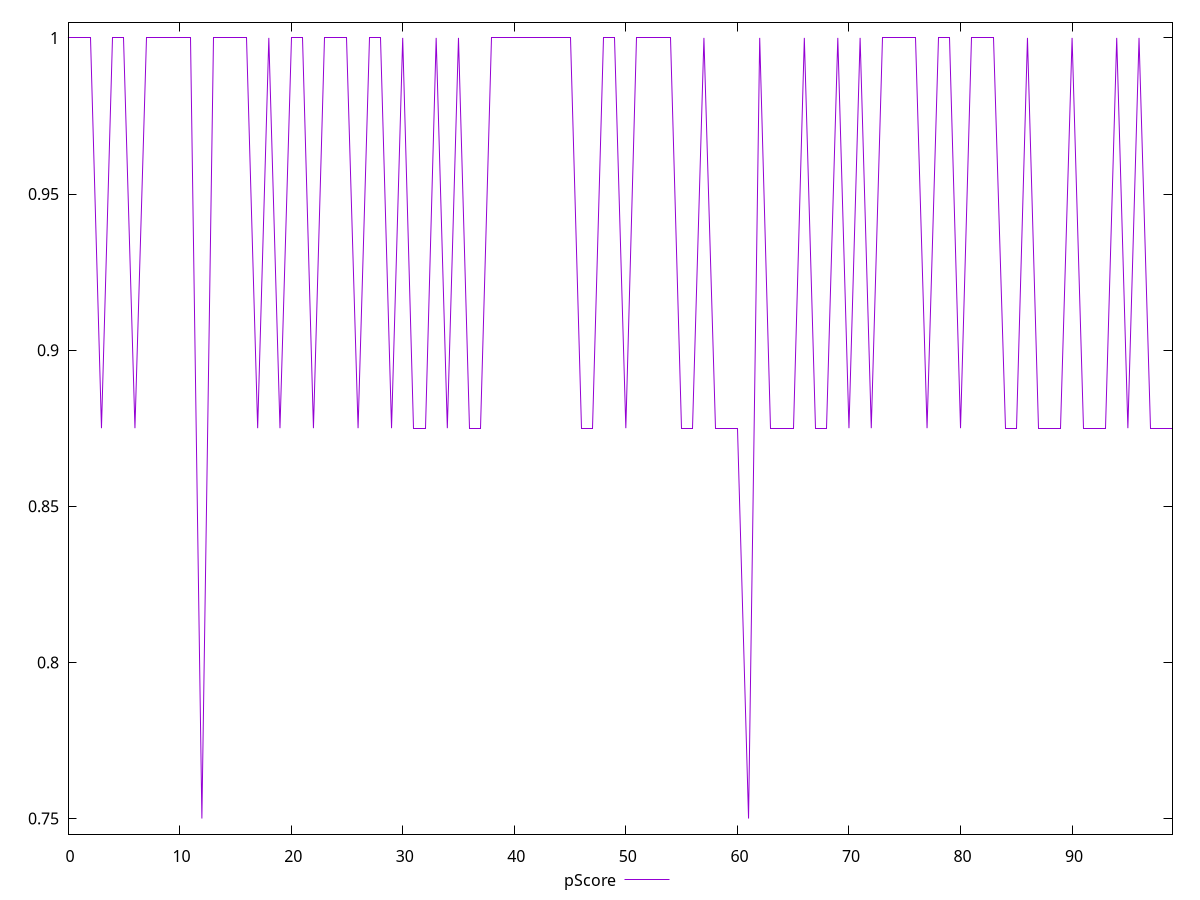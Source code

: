 reset

$pScore <<EOF
0 1
1 1
2 1
3 0.875
4 1
5 1
6 0.875
7 1
8 1
9 1
10 1
11 1
12 0.75
13 1
14 1
15 1
16 1
17 0.875
18 1
19 0.875
20 1
21 1
22 0.875
23 1
24 1
25 1
26 0.875
27 1
28 1
29 0.875
30 1
31 0.875
32 0.875
33 1
34 0.875
35 1
36 0.875
37 0.875
38 1
39 1
40 1
41 1
42 1
43 1
44 1
45 1
46 0.875
47 0.875
48 1
49 1
50 0.875
51 1
52 1
53 1
54 1
55 0.875
56 0.875
57 1
58 0.875
59 0.875
60 0.875
61 0.75
62 1
63 0.875
64 0.875
65 0.875
66 1
67 0.875
68 0.875
69 1
70 0.875
71 1
72 0.875
73 1
74 1
75 1
76 1
77 0.875
78 1
79 1
80 0.875
81 1
82 1
83 1
84 0.875
85 0.875
86 1
87 0.875
88 0.875
89 0.875
90 1
91 0.875
92 0.875
93 0.875
94 1
95 0.875
96 1
97 0.875
98 0.875
99 0.875
EOF

set key outside below
set xrange [0:99]
set yrange [0.745:1.005]
set trange [0.745:1.005]
set terminal svg size 640, 500 enhanced background rgb 'white'
set output "report/report_00029_2021-02-24T13-36-40.390Z/legacy-javascript/samples/astro/pScore/values.svg"

plot $pScore title "pScore" with line

reset
